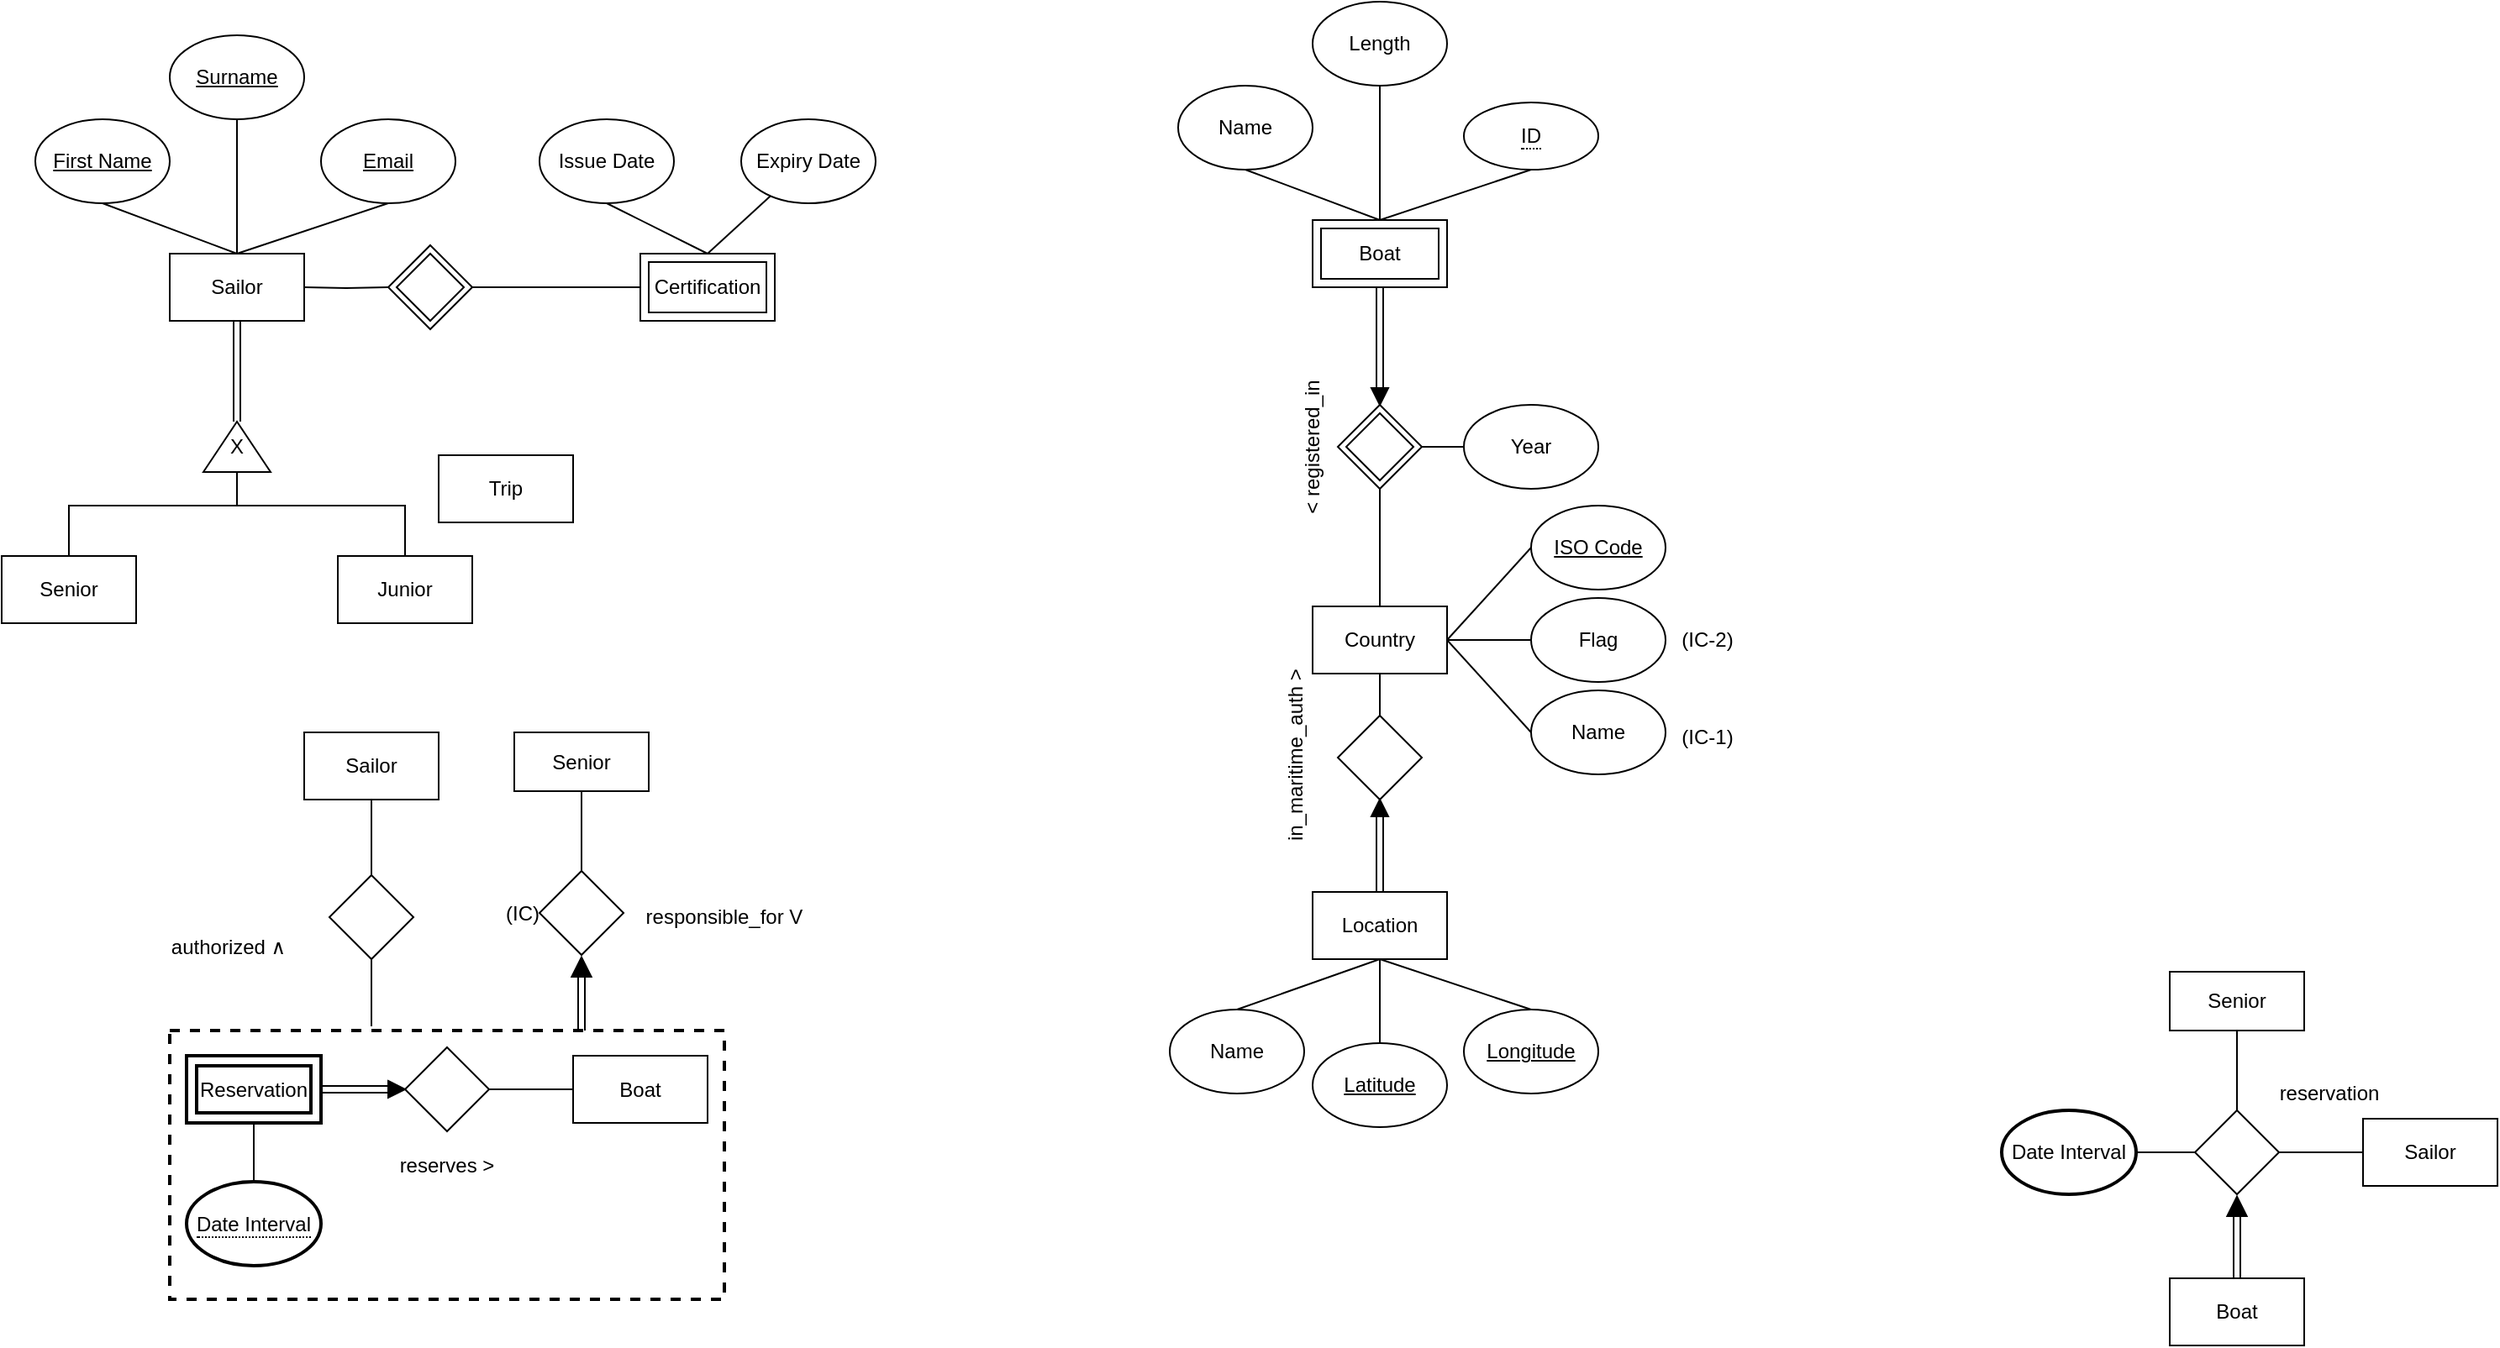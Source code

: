 <mxfile version="20.6.0" type="device"><diagram id="C75u-bE5nhmuIoxr8T2p" name="Page-1"><mxGraphModel dx="433" dy="419" grid="1" gridSize="10" guides="1" tooltips="1" connect="1" arrows="1" fold="1" page="1" pageScale="1" pageWidth="1654" pageHeight="1169" math="0" shadow="0"><root><mxCell id="0"/><mxCell id="1" parent="0"/><mxCell id="8XqBqsuFs6lKOssf4D9g-100" value="" style="rhombus;whiteSpace=wrap;html=1;fillColor=none;" vertex="1" parent="1"><mxGeometry x="350" y="677.5" width="50" height="50" as="geometry"/></mxCell><mxCell id="8XqBqsuFs6lKOssf4D9g-74" value="" style="rounded=0;whiteSpace=wrap;html=1;fillColor=none;dashed=1;strokeWidth=2;" vertex="1" parent="1"><mxGeometry x="130" y="772.5" width="330" height="160" as="geometry"/></mxCell><mxCell id="5txxCgYpxRGRkBRvHT8r-1" value="Sailor" style="rounded=0;whiteSpace=wrap;html=1;" parent="1" vertex="1"><mxGeometry x="130" y="310" width="80" height="40" as="geometry"/></mxCell><mxCell id="5txxCgYpxRGRkBRvHT8r-3" value="&lt;u&gt;First Name&lt;/u&gt;" style="ellipse;whiteSpace=wrap;html=1;" parent="1" vertex="1"><mxGeometry x="50" y="230" width="80" height="50" as="geometry"/></mxCell><mxCell id="5txxCgYpxRGRkBRvHT8r-4" value="&lt;u&gt;Surname&lt;/u&gt;" style="ellipse;whiteSpace=wrap;html=1;" parent="1" vertex="1"><mxGeometry x="130" y="180" width="80" height="50" as="geometry"/></mxCell><mxCell id="5txxCgYpxRGRkBRvHT8r-5" value="&lt;u&gt;Email&lt;/u&gt;" style="ellipse;whiteSpace=wrap;html=1;" parent="1" vertex="1"><mxGeometry x="220" y="230" width="80" height="50" as="geometry"/></mxCell><mxCell id="5txxCgYpxRGRkBRvHT8r-6" value="" style="endArrow=none;html=1;rounded=0;entryX=0.5;entryY=1;entryDx=0;entryDy=0;exitX=0.5;exitY=0;exitDx=0;exitDy=0;" parent="1" source="5txxCgYpxRGRkBRvHT8r-1" target="5txxCgYpxRGRkBRvHT8r-4" edge="1"><mxGeometry width="50" height="50" relative="1" as="geometry"><mxPoint x="140" y="310" as="sourcePoint"/><mxPoint x="190" y="260" as="targetPoint"/></mxGeometry></mxCell><mxCell id="5txxCgYpxRGRkBRvHT8r-7" value="" style="endArrow=none;html=1;rounded=0;exitX=0.5;exitY=0;exitDx=0;exitDy=0;entryX=0.5;entryY=1;entryDx=0;entryDy=0;" parent="1" source="5txxCgYpxRGRkBRvHT8r-1" target="5txxCgYpxRGRkBRvHT8r-5" edge="1"><mxGeometry width="50" height="50" relative="1" as="geometry"><mxPoint x="320" y="380" as="sourcePoint"/><mxPoint x="370" y="330" as="targetPoint"/></mxGeometry></mxCell><mxCell id="5txxCgYpxRGRkBRvHT8r-8" value="" style="endArrow=none;html=1;rounded=0;exitX=0.5;exitY=1;exitDx=0;exitDy=0;entryX=0.5;entryY=0;entryDx=0;entryDy=0;" parent="1" source="5txxCgYpxRGRkBRvHT8r-3" target="5txxCgYpxRGRkBRvHT8r-1" edge="1"><mxGeometry width="50" height="50" relative="1" as="geometry"><mxPoint x="320" y="380" as="sourcePoint"/><mxPoint x="370" y="330" as="targetPoint"/></mxGeometry></mxCell><mxCell id="5txxCgYpxRGRkBRvHT8r-9" value="Senior" style="rounded=0;whiteSpace=wrap;html=1;" parent="1" vertex="1"><mxGeometry x="30" y="490" width="80" height="40" as="geometry"/></mxCell><mxCell id="5txxCgYpxRGRkBRvHT8r-10" value="Junior" style="rounded=0;whiteSpace=wrap;html=1;" parent="1" vertex="1"><mxGeometry x="230" y="490" width="80" height="40" as="geometry"/></mxCell><mxCell id="5txxCgYpxRGRkBRvHT8r-12" value="X" style="triangle;whiteSpace=wrap;html=1;direction=north;" parent="1" vertex="1"><mxGeometry x="150" y="410" width="40" height="30" as="geometry"/></mxCell><mxCell id="5txxCgYpxRGRkBRvHT8r-13" value="" style="endArrow=none;html=1;rounded=0;exitX=0;exitY=0.5;exitDx=0;exitDy=0;entryX=0.5;entryY=0;entryDx=0;entryDy=0;" parent="1" source="5txxCgYpxRGRkBRvHT8r-12" target="5txxCgYpxRGRkBRvHT8r-10" edge="1"><mxGeometry width="50" height="50" relative="1" as="geometry"><mxPoint x="210" y="390" as="sourcePoint"/><mxPoint x="260" y="340" as="targetPoint"/><Array as="points"><mxPoint x="170" y="460"/><mxPoint x="270" y="460"/></Array></mxGeometry></mxCell><mxCell id="5txxCgYpxRGRkBRvHT8r-16" value="" style="endArrow=none;html=1;rounded=0;entryX=0.5;entryY=0;entryDx=0;entryDy=0;" parent="1" target="5txxCgYpxRGRkBRvHT8r-9" edge="1"><mxGeometry width="50" height="50" relative="1" as="geometry"><mxPoint x="170" y="440" as="sourcePoint"/><mxPoint x="220" y="400" as="targetPoint"/><Array as="points"><mxPoint x="170" y="460"/><mxPoint x="70" y="460"/></Array></mxGeometry></mxCell><mxCell id="5txxCgYpxRGRkBRvHT8r-17" value="" style="shape=link;html=1;rounded=0;exitX=0.5;exitY=1;exitDx=0;exitDy=0;entryX=1;entryY=0.5;entryDx=0;entryDy=0;" parent="1" source="5txxCgYpxRGRkBRvHT8r-1" target="5txxCgYpxRGRkBRvHT8r-12" edge="1"><mxGeometry relative="1" as="geometry"><mxPoint x="120" y="420" as="sourcePoint"/><mxPoint x="280" y="420" as="targetPoint"/></mxGeometry></mxCell><mxCell id="5txxCgYpxRGRkBRvHT8r-20" value="Name" style="ellipse;whiteSpace=wrap;html=1;" parent="1" vertex="1"><mxGeometry x="730" y="210" width="80" height="50" as="geometry"/></mxCell><mxCell id="5txxCgYpxRGRkBRvHT8r-22" value="Length" style="ellipse;whiteSpace=wrap;html=1;" parent="1" vertex="1"><mxGeometry x="810" y="160" width="80" height="50" as="geometry"/></mxCell><mxCell id="5txxCgYpxRGRkBRvHT8r-25" value="" style="endArrow=none;html=1;rounded=0;entryX=0.5;entryY=1;entryDx=0;entryDy=0;exitX=0.5;exitY=0;exitDx=0;exitDy=0;" parent="1" target="5txxCgYpxRGRkBRvHT8r-20" edge="1"><mxGeometry width="50" height="50" relative="1" as="geometry"><mxPoint x="850" y="290" as="sourcePoint"/><mxPoint x="850" y="330" as="targetPoint"/></mxGeometry></mxCell><mxCell id="5txxCgYpxRGRkBRvHT8r-26" value="" style="endArrow=none;html=1;rounded=0;entryX=0.5;entryY=1;entryDx=0;entryDy=0;exitX=0.5;exitY=0;exitDx=0;exitDy=0;" parent="1" target="5txxCgYpxRGRkBRvHT8r-22" edge="1"><mxGeometry width="50" height="50" relative="1" as="geometry"><mxPoint x="850" y="290" as="sourcePoint"/><mxPoint x="760" y="270" as="targetPoint"/></mxGeometry></mxCell><mxCell id="5txxCgYpxRGRkBRvHT8r-29" value="Country" style="rounded=0;whiteSpace=wrap;html=1;" parent="1" vertex="1"><mxGeometry x="810" y="520" width="80" height="40" as="geometry"/></mxCell><mxCell id="5txxCgYpxRGRkBRvHT8r-31" value="" style="endArrow=none;html=1;rounded=0;entryX=0.5;entryY=1;entryDx=0;entryDy=0;exitX=0.5;exitY=0;exitDx=0;exitDy=0;" parent="1" edge="1"><mxGeometry width="50" height="50" relative="1" as="geometry"><mxPoint x="850" y="290" as="sourcePoint"/><mxPoint x="940" y="260" as="targetPoint"/></mxGeometry></mxCell><mxCell id="5txxCgYpxRGRkBRvHT8r-34" value="Year" style="ellipse;whiteSpace=wrap;html=1;" parent="1" vertex="1"><mxGeometry x="900" y="400" width="80" height="50" as="geometry"/></mxCell><mxCell id="5txxCgYpxRGRkBRvHT8r-35" value="" style="endArrow=none;html=1;rounded=0;entryX=0;entryY=0.5;entryDx=0;entryDy=0;exitX=1;exitY=0.5;exitDx=0;exitDy=0;" parent="1" source="5txxCgYpxRGRkBRvHT8r-28" target="5txxCgYpxRGRkBRvHT8r-34" edge="1"><mxGeometry width="50" height="50" relative="1" as="geometry"><mxPoint x="790" y="430" as="sourcePoint"/><mxPoint x="840" y="380" as="targetPoint"/></mxGeometry></mxCell><mxCell id="5txxCgYpxRGRkBRvHT8r-36" value="&amp;lt; registered_in" style="text;html=1;strokeColor=none;fillColor=none;align=center;verticalAlign=middle;whiteSpace=wrap;rounded=0;direction=west;rotation=-90;" parent="1" vertex="1"><mxGeometry x="750" y="410" width="120" height="30" as="geometry"/></mxCell><mxCell id="5txxCgYpxRGRkBRvHT8r-37" value="" style="endArrow=none;html=1;rounded=0;entryX=0.5;entryY=1;entryDx=0;entryDy=0;exitX=0.5;exitY=0;exitDx=0;exitDy=0;" parent="1" source="5txxCgYpxRGRkBRvHT8r-29" target="5txxCgYpxRGRkBRvHT8r-28" edge="1"><mxGeometry width="50" height="50" relative="1" as="geometry"><mxPoint x="790" y="430" as="sourcePoint"/><mxPoint x="840" y="380" as="targetPoint"/></mxGeometry></mxCell><mxCell id="5txxCgYpxRGRkBRvHT8r-39" value="Name" style="ellipse;whiteSpace=wrap;html=1;" parent="1" vertex="1"><mxGeometry x="940" y="570" width="80" height="50" as="geometry"/></mxCell><mxCell id="5txxCgYpxRGRkBRvHT8r-40" value="Flag" style="ellipse;whiteSpace=wrap;html=1;" parent="1" vertex="1"><mxGeometry x="940" y="515" width="80" height="50" as="geometry"/></mxCell><mxCell id="5txxCgYpxRGRkBRvHT8r-41" value="&lt;u&gt;ISO Code&lt;/u&gt;" style="ellipse;whiteSpace=wrap;html=1;" parent="1" vertex="1"><mxGeometry x="940" y="460" width="80" height="50" as="geometry"/></mxCell><mxCell id="5txxCgYpxRGRkBRvHT8r-42" value="" style="endArrow=none;html=1;rounded=0;exitX=0;exitY=0.5;exitDx=0;exitDy=0;entryX=1;entryY=0.5;entryDx=0;entryDy=0;" parent="1" source="5txxCgYpxRGRkBRvHT8r-39" target="5txxCgYpxRGRkBRvHT8r-29" edge="1"><mxGeometry width="50" height="50" relative="1" as="geometry"><mxPoint x="520" y="600" as="sourcePoint"/><mxPoint x="570" y="550" as="targetPoint"/></mxGeometry></mxCell><mxCell id="5txxCgYpxRGRkBRvHT8r-43" value="" style="endArrow=none;html=1;rounded=0;entryX=1;entryY=0.5;entryDx=0;entryDy=0;exitX=0;exitY=0.5;exitDx=0;exitDy=0;" parent="1" source="5txxCgYpxRGRkBRvHT8r-40" target="5txxCgYpxRGRkBRvHT8r-29" edge="1"><mxGeometry width="50" height="50" relative="1" as="geometry"><mxPoint x="555" y="640" as="sourcePoint"/><mxPoint x="605" y="590" as="targetPoint"/></mxGeometry></mxCell><mxCell id="5txxCgYpxRGRkBRvHT8r-44" value="" style="endArrow=none;html=1;rounded=0;exitX=0;exitY=0.5;exitDx=0;exitDy=0;entryX=1;entryY=0.5;entryDx=0;entryDy=0;" parent="1" source="5txxCgYpxRGRkBRvHT8r-41" target="5txxCgYpxRGRkBRvHT8r-29" edge="1"><mxGeometry width="50" height="50" relative="1" as="geometry"><mxPoint x="780" y="610" as="sourcePoint"/><mxPoint x="860" y="570" as="targetPoint"/></mxGeometry></mxCell><mxCell id="5txxCgYpxRGRkBRvHT8r-45" value="(IC-1)" style="text;html=1;strokeColor=none;fillColor=none;align=center;verticalAlign=middle;whiteSpace=wrap;rounded=0;" parent="1" vertex="1"><mxGeometry x="1010" y="585" width="70" height="25" as="geometry"/></mxCell><mxCell id="5txxCgYpxRGRkBRvHT8r-46" value="(IC-2)" style="text;html=1;strokeColor=none;fillColor=none;align=center;verticalAlign=middle;whiteSpace=wrap;rounded=0;" parent="1" vertex="1"><mxGeometry x="1010" y="527.5" width="70" height="25" as="geometry"/></mxCell><mxCell id="5txxCgYpxRGRkBRvHT8r-32" value="" style="endArrow=block;html=1;rounded=0;exitX=0.5;exitY=1;exitDx=0;exitDy=0;endWidth=8.92;endFill=1;shape=link;entryX=0;entryY=0.5;entryDx=0;entryDy=0;" parent="1" target="8XqBqsuFs6lKOssf4D9g-1" edge="1"><mxGeometry width="50" height="50" relative="1" as="geometry"><mxPoint x="850" y="330" as="sourcePoint"/><mxPoint x="275" y="-30" as="targetPoint"/><Array as="points"><mxPoint x="850" y="380"/></Array></mxGeometry></mxCell><mxCell id="8XqBqsuFs6lKOssf4D9g-1" value="" style="triangle;whiteSpace=wrap;html=1;rotation=90;fillColor=#000000;" vertex="1" parent="1"><mxGeometry x="845" y="390" width="10" height="10" as="geometry"/></mxCell><mxCell id="8XqBqsuFs6lKOssf4D9g-15" value="" style="group" vertex="1" connectable="0" parent="1"><mxGeometry x="825" y="400" width="50" height="50" as="geometry"/></mxCell><mxCell id="5txxCgYpxRGRkBRvHT8r-28" value="" style="rhombus;whiteSpace=wrap;html=1;" parent="8XqBqsuFs6lKOssf4D9g-15" vertex="1"><mxGeometry width="50" height="50" as="geometry"/></mxCell><mxCell id="8XqBqsuFs6lKOssf4D9g-14" value="" style="rhombus;whiteSpace=wrap;html=1;" vertex="1" parent="8XqBqsuFs6lKOssf4D9g-15"><mxGeometry x="5" y="5" width="40" height="40" as="geometry"/></mxCell><mxCell id="8XqBqsuFs6lKOssf4D9g-22" value="&lt;span style=&quot;border-bottom: 1px dotted&quot;&gt;ID&lt;/span&gt;" style="ellipse;whiteSpace=wrap;html=1;align=center;fillColor=none;" vertex="1" parent="1"><mxGeometry x="900" y="220" width="80" height="40" as="geometry"/></mxCell><mxCell id="8XqBqsuFs6lKOssf4D9g-25" value="Boat" style="shape=ext;margin=3;double=1;whiteSpace=wrap;html=1;align=center;fillColor=none;" vertex="1" parent="1"><mxGeometry x="810" y="290" width="80" height="40" as="geometry"/></mxCell><mxCell id="8XqBqsuFs6lKOssf4D9g-27" value="Trip" style="rounded=0;whiteSpace=wrap;html=1;" vertex="1" parent="1"><mxGeometry x="290" y="430" width="80" height="40" as="geometry"/></mxCell><mxCell id="8XqBqsuFs6lKOssf4D9g-30" value="&lt;div&gt;Location&lt;/div&gt;" style="rounded=0;whiteSpace=wrap;html=1;" vertex="1" parent="1"><mxGeometry x="810" y="690" width="80" height="40" as="geometry"/></mxCell><mxCell id="8XqBqsuFs6lKOssf4D9g-31" value="Name" style="ellipse;whiteSpace=wrap;html=1;" vertex="1" parent="1"><mxGeometry x="725" y="760" width="80" height="50" as="geometry"/></mxCell><mxCell id="8XqBqsuFs6lKOssf4D9g-32" value="" style="endArrow=none;html=1;rounded=0;exitX=0.5;exitY=0;exitDx=0;exitDy=0;entryX=0.5;entryY=1;entryDx=0;entryDy=0;" edge="1" parent="1" source="8XqBqsuFs6lKOssf4D9g-31" target="8XqBqsuFs6lKOssf4D9g-30"><mxGeometry width="50" height="50" relative="1" as="geometry"><mxPoint x="1005" y="930" as="sourcePoint"/><mxPoint x="845" y="860" as="targetPoint"/></mxGeometry></mxCell><mxCell id="8XqBqsuFs6lKOssf4D9g-35" style="edgeStyle=orthogonalEdgeStyle;rounded=0;orthogonalLoop=1;jettySize=auto;html=1;entryX=0.5;entryY=1;entryDx=0;entryDy=0;endArrow=none;endFill=0;" edge="1" parent="1" source="8XqBqsuFs6lKOssf4D9g-34" target="8XqBqsuFs6lKOssf4D9g-30"><mxGeometry relative="1" as="geometry"/></mxCell><mxCell id="8XqBqsuFs6lKOssf4D9g-34" value="&lt;u&gt;Latitude&lt;/u&gt;" style="ellipse;whiteSpace=wrap;html=1;" vertex="1" parent="1"><mxGeometry x="810" y="780" width="80" height="50" as="geometry"/></mxCell><mxCell id="8XqBqsuFs6lKOssf4D9g-39" style="rounded=0;orthogonalLoop=1;jettySize=auto;html=1;entryX=0.5;entryY=1;entryDx=0;entryDy=0;endArrow=none;endFill=0;exitX=0.5;exitY=0;exitDx=0;exitDy=0;" edge="1" parent="1" source="8XqBqsuFs6lKOssf4D9g-36" target="8XqBqsuFs6lKOssf4D9g-30"><mxGeometry relative="1" as="geometry"/></mxCell><mxCell id="8XqBqsuFs6lKOssf4D9g-36" value="&lt;u&gt;Longitude&lt;/u&gt;" style="ellipse;whiteSpace=wrap;html=1;" vertex="1" parent="1"><mxGeometry x="900" y="760" width="80" height="50" as="geometry"/></mxCell><mxCell id="8XqBqsuFs6lKOssf4D9g-44" style="edgeStyle=none;rounded=0;orthogonalLoop=1;jettySize=auto;html=1;entryX=0.5;entryY=1;entryDx=0;entryDy=0;endArrow=none;endFill=0;" edge="1" parent="1" source="8XqBqsuFs6lKOssf4D9g-43" target="5txxCgYpxRGRkBRvHT8r-29"><mxGeometry relative="1" as="geometry"/></mxCell><mxCell id="8XqBqsuFs6lKOssf4D9g-43" value="" style="rhombus;whiteSpace=wrap;html=1;fillColor=none;" vertex="1" parent="1"><mxGeometry x="825" y="585" width="50" height="50" as="geometry"/></mxCell><mxCell id="8XqBqsuFs6lKOssf4D9g-46" value="&amp;nbsp;in_maritime_auth &amp;gt;" style="text;html=1;strokeColor=none;fillColor=none;align=center;verticalAlign=middle;whiteSpace=wrap;rounded=0;direction=west;rotation=-90;" vertex="1" parent="1"><mxGeometry x="740" y="595" width="120" height="30" as="geometry"/></mxCell><mxCell id="8XqBqsuFs6lKOssf4D9g-47" value="" style="endArrow=block;html=1;rounded=0;exitX=0.5;exitY=0;exitDx=0;exitDy=0;endWidth=8.92;endFill=1;shape=link;entryX=0;entryY=0.5;entryDx=0;entryDy=0;" edge="1" target="8XqBqsuFs6lKOssf4D9g-48" parent="1" source="8XqBqsuFs6lKOssf4D9g-30"><mxGeometry width="50" height="50" relative="1" as="geometry"><mxPoint x="705" y="590" as="sourcePoint"/><mxPoint x="130" y="230" as="targetPoint"/><Array as="points"/></mxGeometry></mxCell><mxCell id="8XqBqsuFs6lKOssf4D9g-48" value="" style="triangle;whiteSpace=wrap;html=1;rotation=-90;fillColor=#000000;" vertex="1" parent="1"><mxGeometry x="845" y="635" width="10" height="10" as="geometry"/></mxCell><mxCell id="8XqBqsuFs6lKOssf4D9g-51" style="edgeStyle=orthogonalEdgeStyle;rounded=0;orthogonalLoop=1;jettySize=auto;html=1;entryX=1;entryY=0.5;entryDx=0;entryDy=0;endArrow=none;endFill=0;" edge="1" parent="1" target="5txxCgYpxRGRkBRvHT8r-1"><mxGeometry relative="1" as="geometry"><mxPoint x="260" y="330.0" as="sourcePoint"/></mxGeometry></mxCell><mxCell id="8XqBqsuFs6lKOssf4D9g-52" style="edgeStyle=orthogonalEdgeStyle;rounded=0;orthogonalLoop=1;jettySize=auto;html=1;exitX=1;exitY=0.5;exitDx=0;exitDy=0;entryX=0;entryY=0.5;entryDx=0;entryDy=0;endArrow=none;endFill=0;" edge="1" parent="1" source="8XqBqsuFs6lKOssf4D9g-55" target="8XqBqsuFs6lKOssf4D9g-58"><mxGeometry relative="1" as="geometry"><mxPoint x="310" y="330.0" as="sourcePoint"/><mxPoint x="360" y="330" as="targetPoint"/></mxGeometry></mxCell><mxCell id="8XqBqsuFs6lKOssf4D9g-59" style="rounded=0;orthogonalLoop=1;jettySize=auto;html=1;exitX=0.5;exitY=1;exitDx=0;exitDy=0;entryX=0.5;entryY=0;entryDx=0;entryDy=0;endArrow=none;endFill=0;" edge="1" parent="1" source="8XqBqsuFs6lKOssf4D9g-53" target="8XqBqsuFs6lKOssf4D9g-58"><mxGeometry relative="1" as="geometry"/></mxCell><mxCell id="8XqBqsuFs6lKOssf4D9g-53" value="Issue Date" style="ellipse;whiteSpace=wrap;html=1;" vertex="1" parent="1"><mxGeometry x="350" y="230" width="80" height="50" as="geometry"/></mxCell><mxCell id="8XqBqsuFs6lKOssf4D9g-54" value="" style="group" vertex="1" connectable="0" parent="1"><mxGeometry x="260" y="305" width="50" height="50" as="geometry"/></mxCell><mxCell id="8XqBqsuFs6lKOssf4D9g-55" value="" style="rhombus;whiteSpace=wrap;html=1;" vertex="1" parent="8XqBqsuFs6lKOssf4D9g-54"><mxGeometry width="50" height="50" as="geometry"/></mxCell><mxCell id="8XqBqsuFs6lKOssf4D9g-56" value="" style="rhombus;whiteSpace=wrap;html=1;" vertex="1" parent="8XqBqsuFs6lKOssf4D9g-54"><mxGeometry x="5" y="5" width="40" height="40" as="geometry"/></mxCell><mxCell id="8XqBqsuFs6lKOssf4D9g-57" value="&amp;nbsp;" style="text;whiteSpace=wrap;html=1;" vertex="1" parent="1"><mxGeometry x="320" y="360" width="40" height="40" as="geometry"/></mxCell><mxCell id="8XqBqsuFs6lKOssf4D9g-58" value="Certification" style="shape=ext;margin=3;double=1;whiteSpace=wrap;html=1;align=center;fillColor=none;" vertex="1" parent="1"><mxGeometry x="410" y="310" width="80" height="40" as="geometry"/></mxCell><mxCell id="8XqBqsuFs6lKOssf4D9g-61" style="edgeStyle=none;rounded=0;orthogonalLoop=1;jettySize=auto;html=1;entryX=0.5;entryY=0;entryDx=0;entryDy=0;endArrow=none;endFill=0;" edge="1" parent="1" source="8XqBqsuFs6lKOssf4D9g-60" target="8XqBqsuFs6lKOssf4D9g-58"><mxGeometry relative="1" as="geometry"/></mxCell><mxCell id="8XqBqsuFs6lKOssf4D9g-60" value="Expiry Date" style="ellipse;whiteSpace=wrap;html=1;" vertex="1" parent="1"><mxGeometry x="470" y="230" width="80" height="50" as="geometry"/></mxCell><mxCell id="8XqBqsuFs6lKOssf4D9g-63" value="" style="rhombus;whiteSpace=wrap;html=1;fillColor=none;" vertex="1" parent="1"><mxGeometry x="270" y="782.5" width="50" height="50" as="geometry"/></mxCell><mxCell id="8XqBqsuFs6lKOssf4D9g-66" value="" style="endArrow=block;html=1;rounded=0;exitX=1;exitY=0.5;exitDx=0;exitDy=0;endWidth=8.92;endFill=1;shape=link;entryX=0;entryY=0.5;entryDx=0;entryDy=0;" edge="1" target="8XqBqsuFs6lKOssf4D9g-67" parent="1"><mxGeometry width="50" height="50" relative="1" as="geometry"><mxPoint x="220" y="807.5" as="sourcePoint"/><mxPoint x="-340" y="547.5" as="targetPoint"/><Array as="points"/></mxGeometry></mxCell><mxCell id="8XqBqsuFs6lKOssf4D9g-67" value="" style="triangle;whiteSpace=wrap;html=1;rotation=0;fillColor=#000000;" vertex="1" parent="1"><mxGeometry x="260" y="802.5" width="10" height="10" as="geometry"/></mxCell><mxCell id="8XqBqsuFs6lKOssf4D9g-73" style="edgeStyle=none;rounded=0;orthogonalLoop=1;jettySize=auto;html=1;entryX=1;entryY=0.5;entryDx=0;entryDy=0;endArrow=none;endFill=0;" edge="1" parent="1" source="8XqBqsuFs6lKOssf4D9g-72" target="8XqBqsuFs6lKOssf4D9g-63"><mxGeometry relative="1" as="geometry"/></mxCell><mxCell id="8XqBqsuFs6lKOssf4D9g-72" value="Boat" style="rounded=0;whiteSpace=wrap;html=1;" vertex="1" parent="1"><mxGeometry x="370" y="787.5" width="80" height="40" as="geometry"/></mxCell><mxCell id="8XqBqsuFs6lKOssf4D9g-75" value="Sailor" style="rounded=0;whiteSpace=wrap;html=1;" vertex="1" parent="1"><mxGeometry x="210" y="595" width="80" height="40" as="geometry"/></mxCell><mxCell id="8XqBqsuFs6lKOssf4D9g-84" style="edgeStyle=none;rounded=0;orthogonalLoop=1;jettySize=auto;html=1;exitX=0.5;exitY=1;exitDx=0;exitDy=0;endArrow=none;endFill=0;" edge="1" parent="1" source="8XqBqsuFs6lKOssf4D9g-81"><mxGeometry relative="1" as="geometry"><mxPoint x="250" y="770" as="targetPoint"/></mxGeometry></mxCell><mxCell id="8XqBqsuFs6lKOssf4D9g-85" style="edgeStyle=none;rounded=0;orthogonalLoop=1;jettySize=auto;html=1;exitX=0.5;exitY=0;exitDx=0;exitDy=0;entryX=0.5;entryY=1;entryDx=0;entryDy=0;endArrow=none;endFill=0;" edge="1" parent="1" source="8XqBqsuFs6lKOssf4D9g-81" target="8XqBqsuFs6lKOssf4D9g-75"><mxGeometry relative="1" as="geometry"/></mxCell><mxCell id="8XqBqsuFs6lKOssf4D9g-81" value="" style="rhombus;whiteSpace=wrap;html=1;fillColor=none;" vertex="1" parent="1"><mxGeometry x="225" y="680" width="50" height="50" as="geometry"/></mxCell><mxCell id="8XqBqsuFs6lKOssf4D9g-87" value="Reservation" style="shape=ext;margin=3;double=1;whiteSpace=wrap;html=1;align=center;strokeWidth=2;fillColor=none;" vertex="1" parent="1"><mxGeometry x="140" y="787.5" width="80" height="40" as="geometry"/></mxCell><mxCell id="8XqBqsuFs6lKOssf4D9g-89" style="edgeStyle=none;rounded=0;orthogonalLoop=1;jettySize=auto;html=1;entryX=0.5;entryY=1;entryDx=0;entryDy=0;endArrow=none;endFill=0;" edge="1" parent="1" source="8XqBqsuFs6lKOssf4D9g-88" target="8XqBqsuFs6lKOssf4D9g-87"><mxGeometry relative="1" as="geometry"/></mxCell><mxCell id="8XqBqsuFs6lKOssf4D9g-88" value="&lt;span style=&quot;border-bottom: 1px dotted&quot;&gt;Date Interval&lt;br&gt;&lt;/span&gt;" style="ellipse;whiteSpace=wrap;html=1;align=center;strokeWidth=2;fillColor=none;" vertex="1" parent="1"><mxGeometry x="140" y="862.5" width="80" height="50" as="geometry"/></mxCell><mxCell id="8XqBqsuFs6lKOssf4D9g-90" value="authorized ∧" style="text;html=1;strokeColor=none;fillColor=none;align=center;verticalAlign=middle;whiteSpace=wrap;rounded=0;direction=west;rotation=0;" vertex="1" parent="1"><mxGeometry x="115" y="707.5" width="100" height="30" as="geometry"/></mxCell><mxCell id="8XqBqsuFs6lKOssf4D9g-91" value="reserves &amp;gt;" style="text;html=1;strokeColor=none;fillColor=none;align=center;verticalAlign=middle;whiteSpace=wrap;rounded=0;direction=west;rotation=0;" vertex="1" parent="1"><mxGeometry x="235" y="837.5" width="120" height="30" as="geometry"/></mxCell><mxCell id="8XqBqsuFs6lKOssf4D9g-98" value="" style="endArrow=block;html=1;rounded=0;endWidth=8.92;endFill=1;shape=link;entryX=0;entryY=0.5;entryDx=0;entryDy=0;" edge="1" target="8XqBqsuFs6lKOssf4D9g-99" parent="1"><mxGeometry width="50" height="50" relative="1" as="geometry"><mxPoint x="375" y="772.5" as="sourcePoint"/><mxPoint x="-170" y="372.5" as="targetPoint"/><Array as="points"/></mxGeometry></mxCell><mxCell id="8XqBqsuFs6lKOssf4D9g-99" value="" style="triangle;whiteSpace=wrap;html=1;rotation=-90;fillColor=#000000;strokeWidth=2;" vertex="1" parent="1"><mxGeometry x="370" y="730" width="10" height="10" as="geometry"/></mxCell><mxCell id="8XqBqsuFs6lKOssf4D9g-102" style="edgeStyle=none;rounded=0;orthogonalLoop=1;jettySize=auto;html=1;entryX=0.5;entryY=0;entryDx=0;entryDy=0;endArrow=none;endFill=0;" edge="1" parent="1" source="8XqBqsuFs6lKOssf4D9g-101" target="8XqBqsuFs6lKOssf4D9g-100"><mxGeometry relative="1" as="geometry"/></mxCell><mxCell id="8XqBqsuFs6lKOssf4D9g-101" value="Senior" style="rounded=0;whiteSpace=wrap;html=1;" vertex="1" parent="1"><mxGeometry x="335" y="595" width="80" height="35" as="geometry"/></mxCell><mxCell id="8XqBqsuFs6lKOssf4D9g-107" value="responsible_for V" style="text;html=1;strokeColor=none;fillColor=none;align=center;verticalAlign=middle;whiteSpace=wrap;rounded=0;direction=west;rotation=0;" vertex="1" parent="1"><mxGeometry x="410" y="690" width="100" height="30" as="geometry"/></mxCell><mxCell id="8XqBqsuFs6lKOssf4D9g-108" value="(IC)" style="text;html=1;strokeColor=none;fillColor=none;align=center;verticalAlign=middle;whiteSpace=wrap;rounded=0;direction=west;rotation=0;" vertex="1" parent="1"><mxGeometry x="290" y="687.5" width="100" height="30" as="geometry"/></mxCell><mxCell id="8XqBqsuFs6lKOssf4D9g-132" style="edgeStyle=none;rounded=0;orthogonalLoop=1;jettySize=auto;html=1;entryX=0;entryY=0.5;entryDx=0;entryDy=0;endArrow=none;endFill=0;" edge="1" parent="1" source="8XqBqsuFs6lKOssf4D9g-109" target="8XqBqsuFs6lKOssf4D9g-116"><mxGeometry relative="1" as="geometry"/></mxCell><mxCell id="8XqBqsuFs6lKOssf4D9g-109" value="" style="rhombus;whiteSpace=wrap;html=1;fillColor=none;" vertex="1" parent="1"><mxGeometry x="1335" y="820" width="50" height="50" as="geometry"/></mxCell><mxCell id="8XqBqsuFs6lKOssf4D9g-133" value="" style="edgeStyle=none;shape=link;rounded=0;orthogonalLoop=1;jettySize=auto;html=1;endArrow=none;endFill=0;" edge="1" parent="1" source="8XqBqsuFs6lKOssf4D9g-115" target="8XqBqsuFs6lKOssf4D9g-126"><mxGeometry relative="1" as="geometry"/></mxCell><mxCell id="8XqBqsuFs6lKOssf4D9g-115" value="Boat" style="rounded=0;whiteSpace=wrap;html=1;" vertex="1" parent="1"><mxGeometry x="1320" y="920" width="80" height="40" as="geometry"/></mxCell><mxCell id="8XqBqsuFs6lKOssf4D9g-116" value="Sailor" style="rounded=0;whiteSpace=wrap;html=1;" vertex="1" parent="1"><mxGeometry x="1435" y="825" width="80" height="40" as="geometry"/></mxCell><mxCell id="8XqBqsuFs6lKOssf4D9g-134" style="edgeStyle=none;rounded=0;orthogonalLoop=1;jettySize=auto;html=1;entryX=0;entryY=0.5;entryDx=0;entryDy=0;endArrow=none;endFill=0;" edge="1" parent="1" source="8XqBqsuFs6lKOssf4D9g-122" target="8XqBqsuFs6lKOssf4D9g-109"><mxGeometry relative="1" as="geometry"/></mxCell><mxCell id="8XqBqsuFs6lKOssf4D9g-122" value="Date Interval" style="ellipse;whiteSpace=wrap;html=1;align=center;strokeWidth=2;fillColor=none;" vertex="1" parent="1"><mxGeometry x="1220" y="820" width="80" height="50" as="geometry"/></mxCell><mxCell id="8XqBqsuFs6lKOssf4D9g-123" value="reservation" style="text;html=1;strokeColor=none;fillColor=none;align=center;verticalAlign=middle;whiteSpace=wrap;rounded=0;direction=west;rotation=0;" vertex="1" parent="1"><mxGeometry x="1365" y="795" width="100" height="30" as="geometry"/></mxCell><mxCell id="8XqBqsuFs6lKOssf4D9g-125" value="" style="endArrow=block;html=1;rounded=0;endWidth=8.92;endFill=1;shape=link;entryX=0;entryY=0.5;entryDx=0;entryDy=0;" edge="1" parent="1" target="8XqBqsuFs6lKOssf4D9g-126"><mxGeometry width="50" height="50" relative="1" as="geometry"><mxPoint x="1360" y="915" as="sourcePoint"/><mxPoint x="815" y="515" as="targetPoint"/><Array as="points"/></mxGeometry></mxCell><mxCell id="8XqBqsuFs6lKOssf4D9g-126" value="" style="triangle;whiteSpace=wrap;html=1;rotation=-90;fillColor=#000000;strokeWidth=2;" vertex="1" parent="1"><mxGeometry x="1355" y="872.5" width="10" height="10" as="geometry"/></mxCell><mxCell id="8XqBqsuFs6lKOssf4D9g-127" style="edgeStyle=none;rounded=0;orthogonalLoop=1;jettySize=auto;html=1;entryX=0.5;entryY=0;entryDx=0;entryDy=0;endArrow=none;endFill=0;" edge="1" parent="1" source="8XqBqsuFs6lKOssf4D9g-128" target="8XqBqsuFs6lKOssf4D9g-109"><mxGeometry relative="1" as="geometry"/></mxCell><mxCell id="8XqBqsuFs6lKOssf4D9g-128" value="Senior" style="rounded=0;whiteSpace=wrap;html=1;" vertex="1" parent="1"><mxGeometry x="1320" y="737.5" width="80" height="35" as="geometry"/></mxCell></root></mxGraphModel></diagram></mxfile>